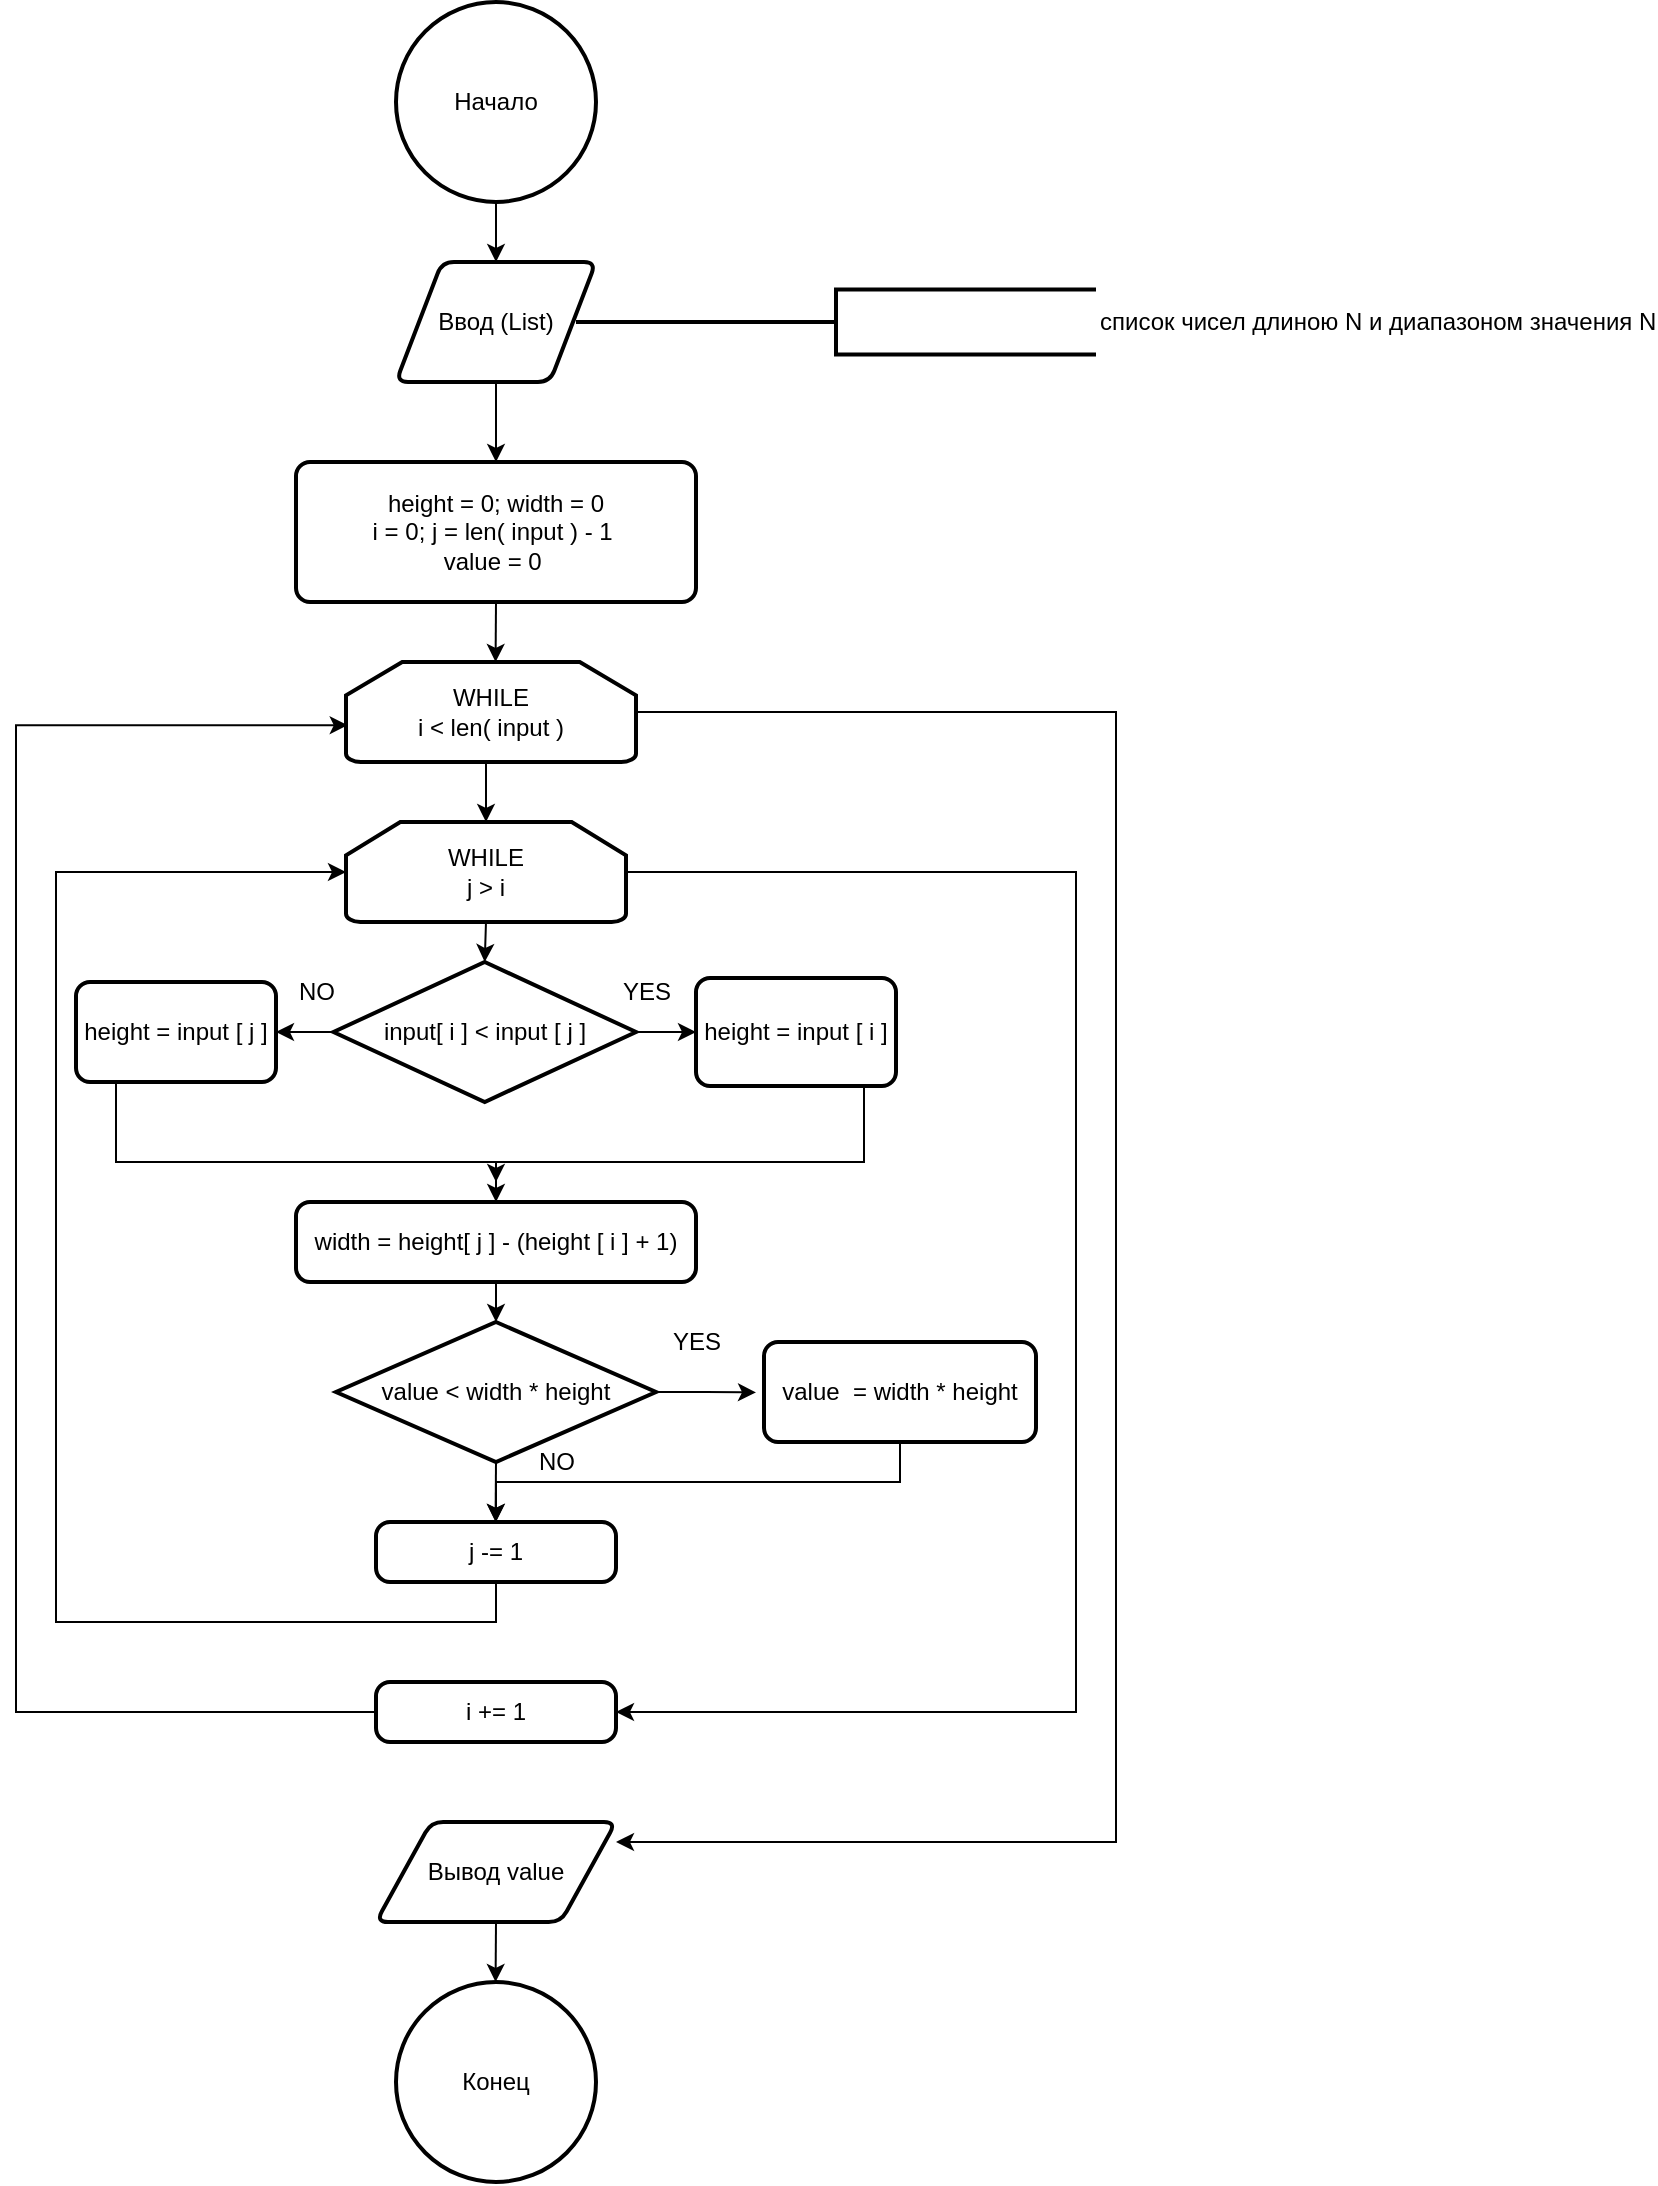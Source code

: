<mxfile version="21.1.6" type="github">
  <diagram id="C5RBs43oDa-KdzZeNtuy" name="Page-1">
    <mxGraphModel dx="1035" dy="569" grid="1" gridSize="10" guides="1" tooltips="1" connect="1" arrows="1" fold="1" page="1" pageScale="1" pageWidth="827" pageHeight="1169" math="0" shadow="0">
      <root>
        <mxCell id="WIyWlLk6GJQsqaUBKTNV-0" />
        <mxCell id="WIyWlLk6GJQsqaUBKTNV-1" parent="WIyWlLk6GJQsqaUBKTNV-0" />
        <mxCell id="E2zn4Pb3ujCgZFVEuSo9-5" style="edgeStyle=orthogonalEdgeStyle;rounded=0;orthogonalLoop=1;jettySize=auto;html=1;exitX=0.5;exitY=1;exitDx=0;exitDy=0;exitPerimeter=0;entryX=0.5;entryY=0;entryDx=0;entryDy=0;" edge="1" parent="WIyWlLk6GJQsqaUBKTNV-1" target="E2zn4Pb3ujCgZFVEuSo9-4">
          <mxGeometry relative="1" as="geometry">
            <mxPoint x="270" y="120.0" as="sourcePoint" />
          </mxGeometry>
        </mxCell>
        <mxCell id="E2zn4Pb3ujCgZFVEuSo9-0" value="Начало" style="strokeWidth=2;html=1;shape=mxgraph.flowchart.start_2;whiteSpace=wrap;" vertex="1" parent="WIyWlLk6GJQsqaUBKTNV-1">
          <mxGeometry x="220" y="20" width="100" height="100" as="geometry" />
        </mxCell>
        <mxCell id="E2zn4Pb3ujCgZFVEuSo9-7" style="edgeStyle=orthogonalEdgeStyle;rounded=0;orthogonalLoop=1;jettySize=auto;html=1;exitX=0.5;exitY=1;exitDx=0;exitDy=0;" edge="1" parent="WIyWlLk6GJQsqaUBKTNV-1" source="E2zn4Pb3ujCgZFVEuSo9-4" target="E2zn4Pb3ujCgZFVEuSo9-6">
          <mxGeometry relative="1" as="geometry" />
        </mxCell>
        <mxCell id="E2zn4Pb3ujCgZFVEuSo9-4" value="Ввод (List)" style="shape=parallelogram;html=1;strokeWidth=2;perimeter=parallelogramPerimeter;whiteSpace=wrap;rounded=1;arcSize=12;size=0.23;" vertex="1" parent="WIyWlLk6GJQsqaUBKTNV-1">
          <mxGeometry x="220" y="150" width="100" height="60" as="geometry" />
        </mxCell>
        <mxCell id="E2zn4Pb3ujCgZFVEuSo9-10" style="edgeStyle=orthogonalEdgeStyle;rounded=0;orthogonalLoop=1;jettySize=auto;html=1;exitX=0.5;exitY=1;exitDx=0;exitDy=0;" edge="1" parent="WIyWlLk6GJQsqaUBKTNV-1" source="E2zn4Pb3ujCgZFVEuSo9-6">
          <mxGeometry relative="1" as="geometry">
            <mxPoint x="269.789" y="350" as="targetPoint" />
          </mxGeometry>
        </mxCell>
        <mxCell id="E2zn4Pb3ujCgZFVEuSo9-6" value="height = 0; width = 0&lt;br&gt;i = 0; j = len( input ) - 1&amp;nbsp;&lt;br&gt;value = 0&amp;nbsp;" style="rounded=1;whiteSpace=wrap;html=1;absoluteArcSize=1;arcSize=14;strokeWidth=2;" vertex="1" parent="WIyWlLk6GJQsqaUBKTNV-1">
          <mxGeometry x="170" y="250" width="200" height="70" as="geometry" />
        </mxCell>
        <mxCell id="E2zn4Pb3ujCgZFVEuSo9-8" style="edgeStyle=orthogonalEdgeStyle;rounded=0;orthogonalLoop=1;jettySize=auto;html=1;exitX=0.5;exitY=1;exitDx=0;exitDy=0;" edge="1" parent="WIyWlLk6GJQsqaUBKTNV-1" source="E2zn4Pb3ujCgZFVEuSo9-6" target="E2zn4Pb3ujCgZFVEuSo9-6">
          <mxGeometry relative="1" as="geometry" />
        </mxCell>
        <mxCell id="E2zn4Pb3ujCgZFVEuSo9-24" style="edgeStyle=orthogonalEdgeStyle;rounded=0;orthogonalLoop=1;jettySize=auto;html=1;exitX=0.5;exitY=1;exitDx=0;exitDy=0;exitPerimeter=0;entryX=0.5;entryY=0;entryDx=0;entryDy=0;entryPerimeter=0;" edge="1" parent="WIyWlLk6GJQsqaUBKTNV-1" source="E2zn4Pb3ujCgZFVEuSo9-16" target="E2zn4Pb3ujCgZFVEuSo9-21">
          <mxGeometry relative="1" as="geometry" />
        </mxCell>
        <mxCell id="E2zn4Pb3ujCgZFVEuSo9-67" style="edgeStyle=orthogonalEdgeStyle;rounded=0;orthogonalLoop=1;jettySize=auto;html=1;exitX=1;exitY=0.5;exitDx=0;exitDy=0;exitPerimeter=0;entryX=1;entryY=0.2;entryDx=0;entryDy=0;entryPerimeter=0;" edge="1" parent="WIyWlLk6GJQsqaUBKTNV-1" source="E2zn4Pb3ujCgZFVEuSo9-16" target="E2zn4Pb3ujCgZFVEuSo9-65">
          <mxGeometry relative="1" as="geometry">
            <Array as="points">
              <mxPoint x="580" y="375" />
              <mxPoint x="580" y="940" />
            </Array>
          </mxGeometry>
        </mxCell>
        <mxCell id="E2zn4Pb3ujCgZFVEuSo9-16" value="WHILE&lt;br&gt;i &amp;lt; len( input )" style="strokeWidth=2;html=1;shape=mxgraph.flowchart.loop_limit;whiteSpace=wrap;" vertex="1" parent="WIyWlLk6GJQsqaUBKTNV-1">
          <mxGeometry x="195" y="350" width="145" height="50" as="geometry" />
        </mxCell>
        <mxCell id="E2zn4Pb3ujCgZFVEuSo9-26" style="edgeStyle=orthogonalEdgeStyle;rounded=0;orthogonalLoop=1;jettySize=auto;html=1;exitX=0.5;exitY=1;exitDx=0;exitDy=0;exitPerimeter=0;entryX=0.5;entryY=0;entryDx=0;entryDy=0;entryPerimeter=0;" edge="1" parent="WIyWlLk6GJQsqaUBKTNV-1" source="E2zn4Pb3ujCgZFVEuSo9-21" target="E2zn4Pb3ujCgZFVEuSo9-25">
          <mxGeometry relative="1" as="geometry" />
        </mxCell>
        <mxCell id="E2zn4Pb3ujCgZFVEuSo9-56" style="edgeStyle=orthogonalEdgeStyle;rounded=0;orthogonalLoop=1;jettySize=auto;html=1;exitX=0;exitY=0.5;exitDx=0;exitDy=0;exitPerimeter=0;entryX=0;entryY=0.5;entryDx=0;entryDy=0;entryPerimeter=0;" edge="1" parent="WIyWlLk6GJQsqaUBKTNV-1" source="E2zn4Pb3ujCgZFVEuSo9-21" target="E2zn4Pb3ujCgZFVEuSo9-21">
          <mxGeometry relative="1" as="geometry">
            <mxPoint x="50" y="454.652" as="targetPoint" />
          </mxGeometry>
        </mxCell>
        <mxCell id="E2zn4Pb3ujCgZFVEuSo9-62" style="edgeStyle=orthogonalEdgeStyle;rounded=0;orthogonalLoop=1;jettySize=auto;html=1;exitX=1;exitY=0.5;exitDx=0;exitDy=0;exitPerimeter=0;entryX=1;entryY=0.5;entryDx=0;entryDy=0;" edge="1" parent="WIyWlLk6GJQsqaUBKTNV-1" source="E2zn4Pb3ujCgZFVEuSo9-21" target="E2zn4Pb3ujCgZFVEuSo9-61">
          <mxGeometry relative="1" as="geometry">
            <Array as="points">
              <mxPoint x="560" y="455" />
              <mxPoint x="560" y="875" />
            </Array>
          </mxGeometry>
        </mxCell>
        <mxCell id="E2zn4Pb3ujCgZFVEuSo9-21" value="WHILE&lt;br&gt;j &amp;gt; i" style="strokeWidth=2;html=1;shape=mxgraph.flowchart.loop_limit;whiteSpace=wrap;" vertex="1" parent="WIyWlLk6GJQsqaUBKTNV-1">
          <mxGeometry x="195" y="430" width="140" height="50" as="geometry" />
        </mxCell>
        <mxCell id="E2zn4Pb3ujCgZFVEuSo9-27" style="edgeStyle=orthogonalEdgeStyle;rounded=0;orthogonalLoop=1;jettySize=auto;html=1;exitX=1;exitY=0.5;exitDx=0;exitDy=0;exitPerimeter=0;" edge="1" parent="WIyWlLk6GJQsqaUBKTNV-1" source="E2zn4Pb3ujCgZFVEuSo9-25">
          <mxGeometry relative="1" as="geometry">
            <mxPoint x="400" y="535" as="targetPoint" />
            <Array as="points">
              <mxPoint x="370" y="535" />
              <mxPoint x="370" y="535" />
            </Array>
          </mxGeometry>
        </mxCell>
        <mxCell id="E2zn4Pb3ujCgZFVEuSo9-34" style="edgeStyle=orthogonalEdgeStyle;rounded=0;orthogonalLoop=1;jettySize=auto;html=1;entryX=1;entryY=0.5;entryDx=0;entryDy=0;" edge="1" parent="WIyWlLk6GJQsqaUBKTNV-1" source="E2zn4Pb3ujCgZFVEuSo9-25" target="E2zn4Pb3ujCgZFVEuSo9-32">
          <mxGeometry relative="1" as="geometry" />
        </mxCell>
        <mxCell id="E2zn4Pb3ujCgZFVEuSo9-42" value="" style="edgeStyle=orthogonalEdgeStyle;rounded=0;orthogonalLoop=1;jettySize=auto;html=1;" edge="1" parent="WIyWlLk6GJQsqaUBKTNV-1" source="E2zn4Pb3ujCgZFVEuSo9-25" target="E2zn4Pb3ujCgZFVEuSo9-31">
          <mxGeometry relative="1" as="geometry" />
        </mxCell>
        <mxCell id="E2zn4Pb3ujCgZFVEuSo9-25" value="input[ i ] &amp;lt; input [ j ]" style="strokeWidth=2;html=1;shape=mxgraph.flowchart.decision;whiteSpace=wrap;" vertex="1" parent="WIyWlLk6GJQsqaUBKTNV-1">
          <mxGeometry x="188.75" y="500" width="151.25" height="70" as="geometry" />
        </mxCell>
        <mxCell id="E2zn4Pb3ujCgZFVEuSo9-28" value="YES" style="text;html=1;align=center;verticalAlign=middle;resizable=0;points=[];autosize=1;strokeColor=none;fillColor=none;" vertex="1" parent="WIyWlLk6GJQsqaUBKTNV-1">
          <mxGeometry x="320" y="500" width="50" height="30" as="geometry" />
        </mxCell>
        <mxCell id="E2zn4Pb3ujCgZFVEuSo9-30" value="NO" style="text;html=1;align=center;verticalAlign=middle;resizable=0;points=[];autosize=1;strokeColor=none;fillColor=none;" vertex="1" parent="WIyWlLk6GJQsqaUBKTNV-1">
          <mxGeometry x="160" y="500" width="40" height="30" as="geometry" />
        </mxCell>
        <mxCell id="E2zn4Pb3ujCgZFVEuSo9-36" style="edgeStyle=orthogonalEdgeStyle;rounded=0;orthogonalLoop=1;jettySize=auto;html=1;exitX=0.5;exitY=1;exitDx=0;exitDy=0;" edge="1" parent="WIyWlLk6GJQsqaUBKTNV-1" source="E2zn4Pb3ujCgZFVEuSo9-31">
          <mxGeometry relative="1" as="geometry">
            <mxPoint x="270" y="610" as="targetPoint" />
            <Array as="points">
              <mxPoint x="454" y="600" />
              <mxPoint x="270" y="600" />
            </Array>
          </mxGeometry>
        </mxCell>
        <mxCell id="E2zn4Pb3ujCgZFVEuSo9-31" value="height = input [ i ]" style="rounded=1;whiteSpace=wrap;html=1;absoluteArcSize=1;arcSize=14;strokeWidth=2;" vertex="1" parent="WIyWlLk6GJQsqaUBKTNV-1">
          <mxGeometry x="370" y="508" width="100" height="54" as="geometry" />
        </mxCell>
        <mxCell id="E2zn4Pb3ujCgZFVEuSo9-33" value="" style="edgeStyle=orthogonalEdgeStyle;rounded=0;orthogonalLoop=1;jettySize=auto;html=1;" edge="1" parent="WIyWlLk6GJQsqaUBKTNV-1" source="E2zn4Pb3ujCgZFVEuSo9-32">
          <mxGeometry relative="1" as="geometry">
            <mxPoint x="270" y="620" as="targetPoint" />
            <Array as="points">
              <mxPoint x="80" y="600" />
              <mxPoint x="270" y="600" />
            </Array>
          </mxGeometry>
        </mxCell>
        <mxCell id="E2zn4Pb3ujCgZFVEuSo9-32" value="height = input [ j ]" style="rounded=1;whiteSpace=wrap;html=1;absoluteArcSize=1;arcSize=14;strokeWidth=2;" vertex="1" parent="WIyWlLk6GJQsqaUBKTNV-1">
          <mxGeometry x="60" y="510" width="100" height="50" as="geometry" />
        </mxCell>
        <mxCell id="E2zn4Pb3ujCgZFVEuSo9-47" style="edgeStyle=orthogonalEdgeStyle;rounded=0;orthogonalLoop=1;jettySize=auto;html=1;exitX=0.5;exitY=1;exitDx=0;exitDy=0;entryX=0.5;entryY=0;entryDx=0;entryDy=0;entryPerimeter=0;" edge="1" parent="WIyWlLk6GJQsqaUBKTNV-1" source="E2zn4Pb3ujCgZFVEuSo9-43" target="E2zn4Pb3ujCgZFVEuSo9-46">
          <mxGeometry relative="1" as="geometry" />
        </mxCell>
        <mxCell id="E2zn4Pb3ujCgZFVEuSo9-43" value="width = height[ j ] - (height [ i ] + 1)" style="rounded=1;whiteSpace=wrap;html=1;absoluteArcSize=1;arcSize=14;strokeWidth=2;" vertex="1" parent="WIyWlLk6GJQsqaUBKTNV-1">
          <mxGeometry x="170" y="620" width="200" height="40" as="geometry" />
        </mxCell>
        <mxCell id="E2zn4Pb3ujCgZFVEuSo9-59" style="edgeStyle=orthogonalEdgeStyle;rounded=0;orthogonalLoop=1;jettySize=auto;html=1;exitX=0.5;exitY=1;exitDx=0;exitDy=0;entryX=0;entryY=0.5;entryDx=0;entryDy=0;entryPerimeter=0;" edge="1" parent="WIyWlLk6GJQsqaUBKTNV-1" source="E2zn4Pb3ujCgZFVEuSo9-44" target="E2zn4Pb3ujCgZFVEuSo9-21">
          <mxGeometry relative="1" as="geometry">
            <Array as="points">
              <mxPoint x="270" y="830" />
              <mxPoint x="50" y="830" />
              <mxPoint x="50" y="455" />
            </Array>
          </mxGeometry>
        </mxCell>
        <mxCell id="E2zn4Pb3ujCgZFVEuSo9-44" value="j -= 1" style="rounded=1;whiteSpace=wrap;html=1;absoluteArcSize=1;arcSize=14;strokeWidth=2;" vertex="1" parent="WIyWlLk6GJQsqaUBKTNV-1">
          <mxGeometry x="210" y="780" width="120" height="30" as="geometry" />
        </mxCell>
        <mxCell id="E2zn4Pb3ujCgZFVEuSo9-48" style="edgeStyle=orthogonalEdgeStyle;rounded=0;orthogonalLoop=1;jettySize=auto;html=1;exitX=1;exitY=0.5;exitDx=0;exitDy=0;exitPerimeter=0;" edge="1" parent="WIyWlLk6GJQsqaUBKTNV-1" source="E2zn4Pb3ujCgZFVEuSo9-46">
          <mxGeometry relative="1" as="geometry">
            <mxPoint x="400" y="715.211" as="targetPoint" />
          </mxGeometry>
        </mxCell>
        <mxCell id="E2zn4Pb3ujCgZFVEuSo9-52" style="edgeStyle=orthogonalEdgeStyle;rounded=0;orthogonalLoop=1;jettySize=auto;html=1;exitX=0.5;exitY=1;exitDx=0;exitDy=0;exitPerimeter=0;entryX=0.499;entryY=1;entryDx=0;entryDy=0;entryPerimeter=0;" edge="1" parent="WIyWlLk6GJQsqaUBKTNV-1" source="E2zn4Pb3ujCgZFVEuSo9-46" target="E2zn4Pb3ujCgZFVEuSo9-46">
          <mxGeometry relative="1" as="geometry">
            <mxPoint x="269.789" y="760" as="targetPoint" />
            <Array as="points" />
          </mxGeometry>
        </mxCell>
        <mxCell id="E2zn4Pb3ujCgZFVEuSo9-53" style="edgeStyle=orthogonalEdgeStyle;rounded=0;orthogonalLoop=1;jettySize=auto;html=1;exitX=0.5;exitY=1;exitDx=0;exitDy=0;exitPerimeter=0;" edge="1" parent="WIyWlLk6GJQsqaUBKTNV-1" source="E2zn4Pb3ujCgZFVEuSo9-46">
          <mxGeometry relative="1" as="geometry">
            <mxPoint x="269.789" y="780" as="targetPoint" />
          </mxGeometry>
        </mxCell>
        <mxCell id="E2zn4Pb3ujCgZFVEuSo9-46" value="value &amp;lt; width * height" style="strokeWidth=2;html=1;shape=mxgraph.flowchart.decision;whiteSpace=wrap;" vertex="1" parent="WIyWlLk6GJQsqaUBKTNV-1">
          <mxGeometry x="190" y="680" width="160" height="70" as="geometry" />
        </mxCell>
        <mxCell id="E2zn4Pb3ujCgZFVEuSo9-49" value="YES" style="text;html=1;align=center;verticalAlign=middle;resizable=0;points=[];autosize=1;strokeColor=none;fillColor=none;" vertex="1" parent="WIyWlLk6GJQsqaUBKTNV-1">
          <mxGeometry x="345" y="675" width="50" height="30" as="geometry" />
        </mxCell>
        <mxCell id="E2zn4Pb3ujCgZFVEuSo9-51" style="edgeStyle=orthogonalEdgeStyle;rounded=0;orthogonalLoop=1;jettySize=auto;html=1;exitX=0.5;exitY=1;exitDx=0;exitDy=0;entryX=0.5;entryY=0;entryDx=0;entryDy=0;" edge="1" parent="WIyWlLk6GJQsqaUBKTNV-1" source="E2zn4Pb3ujCgZFVEuSo9-50" target="E2zn4Pb3ujCgZFVEuSo9-44">
          <mxGeometry relative="1" as="geometry">
            <mxPoint x="360" y="760" as="targetPoint" />
            <Array as="points">
              <mxPoint x="472" y="760" />
              <mxPoint x="270" y="760" />
            </Array>
          </mxGeometry>
        </mxCell>
        <mxCell id="E2zn4Pb3ujCgZFVEuSo9-50" value="value&amp;nbsp; = width * height" style="rounded=1;whiteSpace=wrap;html=1;absoluteArcSize=1;arcSize=14;strokeWidth=2;" vertex="1" parent="WIyWlLk6GJQsqaUBKTNV-1">
          <mxGeometry x="404" y="690" width="136" height="50" as="geometry" />
        </mxCell>
        <mxCell id="E2zn4Pb3ujCgZFVEuSo9-54" value="NO" style="text;html=1;align=center;verticalAlign=middle;resizable=0;points=[];autosize=1;strokeColor=none;fillColor=none;" vertex="1" parent="WIyWlLk6GJQsqaUBKTNV-1">
          <mxGeometry x="280" y="735" width="40" height="30" as="geometry" />
        </mxCell>
        <mxCell id="E2zn4Pb3ujCgZFVEuSo9-63" style="edgeStyle=orthogonalEdgeStyle;rounded=0;orthogonalLoop=1;jettySize=auto;html=1;entryX=0.006;entryY=0.632;entryDx=0;entryDy=0;entryPerimeter=0;" edge="1" parent="WIyWlLk6GJQsqaUBKTNV-1" source="E2zn4Pb3ujCgZFVEuSo9-61" target="E2zn4Pb3ujCgZFVEuSo9-16">
          <mxGeometry relative="1" as="geometry">
            <Array as="points">
              <mxPoint x="30" y="875" />
              <mxPoint x="30" y="382" />
            </Array>
          </mxGeometry>
        </mxCell>
        <mxCell id="E2zn4Pb3ujCgZFVEuSo9-61" value="i += 1" style="rounded=1;whiteSpace=wrap;html=1;absoluteArcSize=1;arcSize=14;strokeWidth=2;" vertex="1" parent="WIyWlLk6GJQsqaUBKTNV-1">
          <mxGeometry x="210" y="860" width="120" height="30" as="geometry" />
        </mxCell>
        <mxCell id="E2zn4Pb3ujCgZFVEuSo9-64" value="список чисел длиною N и диапазоном значения N" style="strokeWidth=2;html=1;shape=mxgraph.flowchart.annotation_2;align=left;labelPosition=right;pointerEvents=1;" vertex="1" parent="WIyWlLk6GJQsqaUBKTNV-1">
          <mxGeometry x="310" y="163.75" width="260" height="32.5" as="geometry" />
        </mxCell>
        <mxCell id="E2zn4Pb3ujCgZFVEuSo9-68" style="edgeStyle=orthogonalEdgeStyle;rounded=0;orthogonalLoop=1;jettySize=auto;html=1;exitX=0.5;exitY=1;exitDx=0;exitDy=0;" edge="1" parent="WIyWlLk6GJQsqaUBKTNV-1" source="E2zn4Pb3ujCgZFVEuSo9-65">
          <mxGeometry relative="1" as="geometry">
            <mxPoint x="269.789" y="1010" as="targetPoint" />
          </mxGeometry>
        </mxCell>
        <mxCell id="E2zn4Pb3ujCgZFVEuSo9-65" value="Вывод value" style="shape=parallelogram;html=1;strokeWidth=2;perimeter=parallelogramPerimeter;whiteSpace=wrap;rounded=1;arcSize=12;size=0.23;" vertex="1" parent="WIyWlLk6GJQsqaUBKTNV-1">
          <mxGeometry x="210" y="930" width="120" height="50" as="geometry" />
        </mxCell>
        <mxCell id="E2zn4Pb3ujCgZFVEuSo9-66" style="edgeStyle=orthogonalEdgeStyle;rounded=0;orthogonalLoop=1;jettySize=auto;html=1;exitX=0.5;exitY=1;exitDx=0;exitDy=0;" edge="1" parent="WIyWlLk6GJQsqaUBKTNV-1" source="E2zn4Pb3ujCgZFVEuSo9-65" target="E2zn4Pb3ujCgZFVEuSo9-65">
          <mxGeometry relative="1" as="geometry" />
        </mxCell>
        <mxCell id="E2zn4Pb3ujCgZFVEuSo9-69" value="Конец" style="strokeWidth=2;html=1;shape=mxgraph.flowchart.start_2;whiteSpace=wrap;" vertex="1" parent="WIyWlLk6GJQsqaUBKTNV-1">
          <mxGeometry x="220" y="1010" width="100" height="100" as="geometry" />
        </mxCell>
      </root>
    </mxGraphModel>
  </diagram>
</mxfile>
